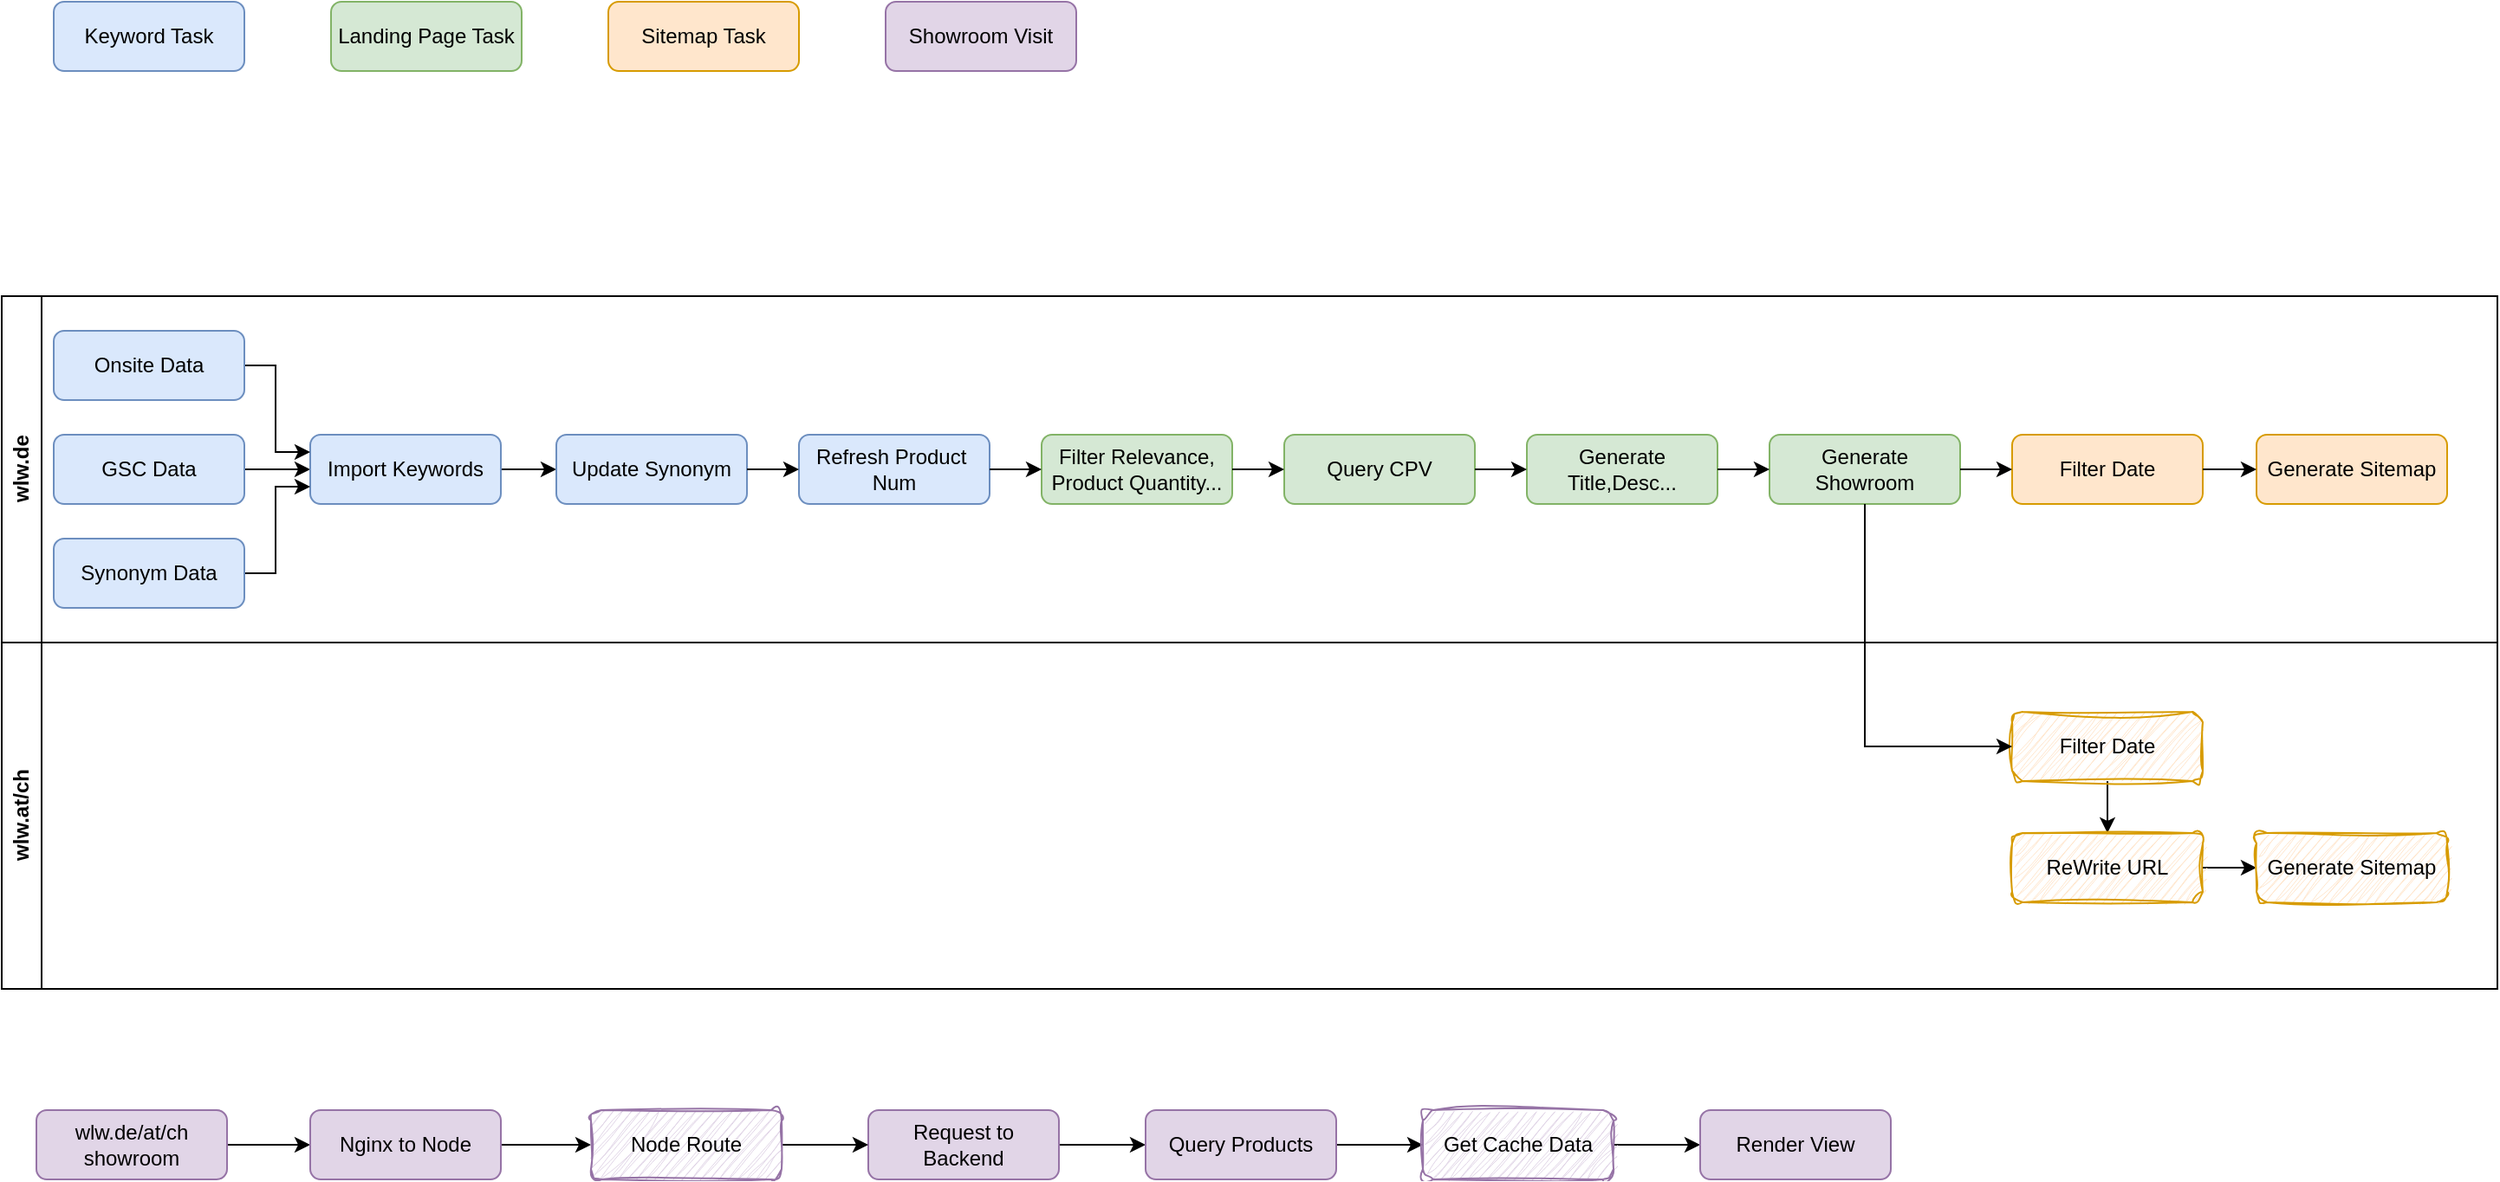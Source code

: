 <mxfile version="24.6.5" type="github">
  <diagram name="第 1 页" id="jG19IUmVy9Ibwl2JppEb">
    <mxGraphModel dx="2261" dy="1831" grid="1" gridSize="10" guides="1" tooltips="1" connect="1" arrows="1" fold="1" page="1" pageScale="1" pageWidth="827" pageHeight="1169" math="0" shadow="0">
      <root>
        <mxCell id="0" />
        <mxCell id="1" parent="0" />
        <mxCell id="WMnc36DvNBl2Il8oLrHu-1" style="edgeStyle=orthogonalEdgeStyle;rounded=0;orthogonalLoop=1;jettySize=auto;html=1;exitX=1;exitY=0.5;exitDx=0;exitDy=0;entryX=0;entryY=0.5;entryDx=0;entryDy=0;" parent="1" source="WMnc36DvNBl2Il8oLrHu-2" target="WMnc36DvNBl2Il8oLrHu-4" edge="1">
          <mxGeometry relative="1" as="geometry" />
        </mxCell>
        <mxCell id="WMnc36DvNBl2Il8oLrHu-2" value="GSC Data" style="rounded=1;whiteSpace=wrap;html=1;fillColor=#dae8fc;strokeColor=#6c8ebf;" parent="1" vertex="1">
          <mxGeometry x="-30" y="130" width="110" height="40" as="geometry" />
        </mxCell>
        <mxCell id="WMnc36DvNBl2Il8oLrHu-3" style="edgeStyle=orthogonalEdgeStyle;rounded=0;orthogonalLoop=1;jettySize=auto;html=1;exitX=1;exitY=0.5;exitDx=0;exitDy=0;entryX=0;entryY=0.5;entryDx=0;entryDy=0;" parent="1" source="WMnc36DvNBl2Il8oLrHu-4" target="WMnc36DvNBl2Il8oLrHu-6" edge="1">
          <mxGeometry relative="1" as="geometry" />
        </mxCell>
        <mxCell id="WMnc36DvNBl2Il8oLrHu-4" value="Import Keywords" style="rounded=1;whiteSpace=wrap;html=1;fillColor=#dae8fc;strokeColor=#6c8ebf;" parent="1" vertex="1">
          <mxGeometry x="118" y="130" width="110" height="40" as="geometry" />
        </mxCell>
        <mxCell id="WMnc36DvNBl2Il8oLrHu-30" value="Keyword Task" style="rounded=1;whiteSpace=wrap;html=1;fillColor=#dae8fc;strokeColor=#6c8ebf;" parent="1" vertex="1">
          <mxGeometry x="-30" y="-120" width="110" height="40" as="geometry" />
        </mxCell>
        <mxCell id="WMnc36DvNBl2Il8oLrHu-31" value="Landing Page Task" style="rounded=1;whiteSpace=wrap;html=1;fillColor=#d5e8d4;strokeColor=#82b366;" parent="1" vertex="1">
          <mxGeometry x="130" y="-120" width="110" height="40" as="geometry" />
        </mxCell>
        <mxCell id="WMnc36DvNBl2Il8oLrHu-32" value="Sitemap Task" style="rounded=1;whiteSpace=wrap;html=1;fillColor=#ffe6cc;strokeColor=#d79b00;" parent="1" vertex="1">
          <mxGeometry x="290" y="-120" width="110" height="40" as="geometry" />
        </mxCell>
        <mxCell id="WMnc36DvNBl2Il8oLrHu-44" style="edgeStyle=orthogonalEdgeStyle;rounded=0;orthogonalLoop=1;jettySize=auto;html=1;exitX=1;exitY=0.5;exitDx=0;exitDy=0;entryX=0;entryY=0.25;entryDx=0;entryDy=0;" parent="1" source="WMnc36DvNBl2Il8oLrHu-42" target="WMnc36DvNBl2Il8oLrHu-4" edge="1">
          <mxGeometry relative="1" as="geometry">
            <Array as="points">
              <mxPoint x="98" y="90" />
              <mxPoint x="98" y="140" />
            </Array>
          </mxGeometry>
        </mxCell>
        <mxCell id="WMnc36DvNBl2Il8oLrHu-42" value="Onsite Data" style="rounded=1;whiteSpace=wrap;html=1;fillColor=#dae8fc;strokeColor=#6c8ebf;" parent="1" vertex="1">
          <mxGeometry x="-30" y="70" width="110" height="40" as="geometry" />
        </mxCell>
        <mxCell id="WMnc36DvNBl2Il8oLrHu-45" style="edgeStyle=orthogonalEdgeStyle;rounded=0;orthogonalLoop=1;jettySize=auto;html=1;exitX=1;exitY=0.5;exitDx=0;exitDy=0;entryX=0;entryY=0.75;entryDx=0;entryDy=0;" parent="1" source="WMnc36DvNBl2Il8oLrHu-43" target="WMnc36DvNBl2Il8oLrHu-4" edge="1">
          <mxGeometry relative="1" as="geometry">
            <Array as="points">
              <mxPoint x="98" y="210" />
              <mxPoint x="98" y="160" />
            </Array>
          </mxGeometry>
        </mxCell>
        <mxCell id="WMnc36DvNBl2Il8oLrHu-43" value="Synonym Data" style="rounded=1;whiteSpace=wrap;html=1;fillColor=#dae8fc;strokeColor=#6c8ebf;" parent="1" vertex="1">
          <mxGeometry x="-30" y="190" width="110" height="40" as="geometry" />
        </mxCell>
        <mxCell id="WMnc36DvNBl2Il8oLrHu-53" value="wlw.de" style="swimlane;horizontal=0;whiteSpace=wrap;html=1;" parent="1" vertex="1">
          <mxGeometry x="-60" y="50" width="1440" height="200" as="geometry" />
        </mxCell>
        <mxCell id="WMnc36DvNBl2Il8oLrHu-54" value="wlw.at/ch" style="swimlane;horizontal=0;whiteSpace=wrap;html=1;" parent="WMnc36DvNBl2Il8oLrHu-53" vertex="1">
          <mxGeometry y="200" width="1440" height="200" as="geometry" />
        </mxCell>
        <mxCell id="WMnc36DvNBl2Il8oLrHu-59" style="edgeStyle=orthogonalEdgeStyle;rounded=0;orthogonalLoop=1;jettySize=auto;html=1;exitX=0.5;exitY=1;exitDx=0;exitDy=0;entryX=0.5;entryY=0;entryDx=0;entryDy=0;" parent="WMnc36DvNBl2Il8oLrHu-54" source="WMnc36DvNBl2Il8oLrHu-55" target="WMnc36DvNBl2Il8oLrHu-56" edge="1">
          <mxGeometry relative="1" as="geometry" />
        </mxCell>
        <mxCell id="WMnc36DvNBl2Il8oLrHu-55" value="Filter Date" style="rounded=1;whiteSpace=wrap;html=1;fillColor=#ffe6cc;strokeColor=#d79b00;sketch=1;curveFitting=1;jiggle=2;" parent="WMnc36DvNBl2Il8oLrHu-54" vertex="1">
          <mxGeometry x="1160" y="40" width="110" height="40" as="geometry" />
        </mxCell>
        <mxCell id="WMnc36DvNBl2Il8oLrHu-60" style="edgeStyle=orthogonalEdgeStyle;rounded=0;orthogonalLoop=1;jettySize=auto;html=1;exitX=1;exitY=0.5;exitDx=0;exitDy=0;entryX=0;entryY=0.5;entryDx=0;entryDy=0;" parent="WMnc36DvNBl2Il8oLrHu-54" source="WMnc36DvNBl2Il8oLrHu-56" target="WMnc36DvNBl2Il8oLrHu-57" edge="1">
          <mxGeometry relative="1" as="geometry" />
        </mxCell>
        <mxCell id="WMnc36DvNBl2Il8oLrHu-56" value="ReWrite URL" style="rounded=1;whiteSpace=wrap;html=1;fillColor=#ffe6cc;strokeColor=#d79b00;sketch=1;curveFitting=1;jiggle=2;" parent="WMnc36DvNBl2Il8oLrHu-54" vertex="1">
          <mxGeometry x="1160" y="110" width="110" height="40" as="geometry" />
        </mxCell>
        <mxCell id="WMnc36DvNBl2Il8oLrHu-57" value="Generate Sitemap" style="rounded=1;whiteSpace=wrap;html=1;fillColor=#ffe6cc;strokeColor=#d79b00;sketch=1;curveFitting=1;jiggle=2;" parent="WMnc36DvNBl2Il8oLrHu-54" vertex="1">
          <mxGeometry x="1301" y="110" width="110" height="40" as="geometry" />
        </mxCell>
        <mxCell id="WMnc36DvNBl2Il8oLrHu-6" value="Update Synonym" style="rounded=1;whiteSpace=wrap;html=1;fillColor=#dae8fc;strokeColor=#6c8ebf;" parent="WMnc36DvNBl2Il8oLrHu-53" vertex="1">
          <mxGeometry x="320" y="80" width="110" height="40" as="geometry" />
        </mxCell>
        <mxCell id="WMnc36DvNBl2Il8oLrHu-41" value="Refresh Product&amp;nbsp; Num" style="rounded=1;whiteSpace=wrap;html=1;fillColor=#dae8fc;strokeColor=#6c8ebf;" parent="WMnc36DvNBl2Il8oLrHu-53" vertex="1">
          <mxGeometry x="460" y="80" width="110" height="40" as="geometry" />
        </mxCell>
        <mxCell id="WMnc36DvNBl2Il8oLrHu-5" style="edgeStyle=orthogonalEdgeStyle;rounded=0;orthogonalLoop=1;jettySize=auto;html=1;exitX=1;exitY=0.5;exitDx=0;exitDy=0;entryX=0;entryY=0.5;entryDx=0;entryDy=0;" parent="WMnc36DvNBl2Il8oLrHu-53" source="WMnc36DvNBl2Il8oLrHu-6" target="WMnc36DvNBl2Il8oLrHu-41" edge="1">
          <mxGeometry relative="1" as="geometry" />
        </mxCell>
        <mxCell id="WMnc36DvNBl2Il8oLrHu-8" value="Filter Relevance, Product Quantity..." style="rounded=1;whiteSpace=wrap;html=1;fillColor=#d5e8d4;strokeColor=#82b366;" parent="WMnc36DvNBl2Il8oLrHu-53" vertex="1">
          <mxGeometry x="600" y="80" width="110" height="40" as="geometry" />
        </mxCell>
        <mxCell id="WMnc36DvNBl2Il8oLrHu-50" style="edgeStyle=orthogonalEdgeStyle;rounded=0;orthogonalLoop=1;jettySize=auto;html=1;exitX=1;exitY=0.5;exitDx=0;exitDy=0;entryX=0;entryY=0.5;entryDx=0;entryDy=0;" parent="WMnc36DvNBl2Il8oLrHu-53" source="WMnc36DvNBl2Il8oLrHu-41" target="WMnc36DvNBl2Il8oLrHu-8" edge="1">
          <mxGeometry relative="1" as="geometry" />
        </mxCell>
        <mxCell id="WMnc36DvNBl2Il8oLrHu-14" value="Query CPV" style="rounded=1;whiteSpace=wrap;html=1;fillColor=#d5e8d4;strokeColor=#82b366;" parent="WMnc36DvNBl2Il8oLrHu-53" vertex="1">
          <mxGeometry x="740" y="80" width="110" height="40" as="geometry" />
        </mxCell>
        <mxCell id="WMnc36DvNBl2Il8oLrHu-47" style="edgeStyle=orthogonalEdgeStyle;rounded=0;orthogonalLoop=1;jettySize=auto;html=1;exitX=1;exitY=0.5;exitDx=0;exitDy=0;" parent="WMnc36DvNBl2Il8oLrHu-53" source="WMnc36DvNBl2Il8oLrHu-8" target="WMnc36DvNBl2Il8oLrHu-14" edge="1">
          <mxGeometry relative="1" as="geometry" />
        </mxCell>
        <mxCell id="WMnc36DvNBl2Il8oLrHu-18" value="Generate Title,Desc..." style="rounded=1;whiteSpace=wrap;html=1;fillColor=#d5e8d4;strokeColor=#82b366;" parent="WMnc36DvNBl2Il8oLrHu-53" vertex="1">
          <mxGeometry x="880" y="80" width="110" height="40" as="geometry" />
        </mxCell>
        <mxCell id="WMnc36DvNBl2Il8oLrHu-48" style="edgeStyle=orthogonalEdgeStyle;rounded=0;orthogonalLoop=1;jettySize=auto;html=1;exitX=1;exitY=0.5;exitDx=0;exitDy=0;entryX=0;entryY=0.5;entryDx=0;entryDy=0;" parent="WMnc36DvNBl2Il8oLrHu-53" source="WMnc36DvNBl2Il8oLrHu-14" target="WMnc36DvNBl2Il8oLrHu-18" edge="1">
          <mxGeometry relative="1" as="geometry" />
        </mxCell>
        <mxCell id="WMnc36DvNBl2Il8oLrHu-46" value="Generate Showroom" style="rounded=1;whiteSpace=wrap;html=1;fillColor=#d5e8d4;strokeColor=#82b366;" parent="WMnc36DvNBl2Il8oLrHu-53" vertex="1">
          <mxGeometry x="1020" y="80" width="110" height="40" as="geometry" />
        </mxCell>
        <mxCell id="WMnc36DvNBl2Il8oLrHu-49" style="edgeStyle=orthogonalEdgeStyle;rounded=0;orthogonalLoop=1;jettySize=auto;html=1;exitX=1;exitY=0.5;exitDx=0;exitDy=0;entryX=0;entryY=0.5;entryDx=0;entryDy=0;" parent="WMnc36DvNBl2Il8oLrHu-53" source="WMnc36DvNBl2Il8oLrHu-18" target="WMnc36DvNBl2Il8oLrHu-46" edge="1">
          <mxGeometry relative="1" as="geometry" />
        </mxCell>
        <mxCell id="WMnc36DvNBl2Il8oLrHu-58" style="edgeStyle=orthogonalEdgeStyle;rounded=0;orthogonalLoop=1;jettySize=auto;html=1;exitX=0.5;exitY=1;exitDx=0;exitDy=0;entryX=0;entryY=0.5;entryDx=0;entryDy=0;" parent="WMnc36DvNBl2Il8oLrHu-53" source="WMnc36DvNBl2Il8oLrHu-46" target="WMnc36DvNBl2Il8oLrHu-55" edge="1">
          <mxGeometry relative="1" as="geometry" />
        </mxCell>
        <mxCell id="WMnc36DvNBl2Il8oLrHu-35" value="Filter Date" style="rounded=1;whiteSpace=wrap;html=1;fillColor=#ffe6cc;strokeColor=#d79b00;" parent="WMnc36DvNBl2Il8oLrHu-53" vertex="1">
          <mxGeometry x="1160" y="80" width="110" height="40" as="geometry" />
        </mxCell>
        <mxCell id="WMnc36DvNBl2Il8oLrHu-52" style="edgeStyle=orthogonalEdgeStyle;rounded=0;orthogonalLoop=1;jettySize=auto;html=1;exitX=1;exitY=0.5;exitDx=0;exitDy=0;entryX=0;entryY=0.5;entryDx=0;entryDy=0;" parent="WMnc36DvNBl2Il8oLrHu-53" source="WMnc36DvNBl2Il8oLrHu-46" target="WMnc36DvNBl2Il8oLrHu-35" edge="1">
          <mxGeometry relative="1" as="geometry" />
        </mxCell>
        <mxCell id="WMnc36DvNBl2Il8oLrHu-19" value="Generate Sitemap" style="rounded=1;whiteSpace=wrap;html=1;fillColor=#ffe6cc;strokeColor=#d79b00;" parent="WMnc36DvNBl2Il8oLrHu-53" vertex="1">
          <mxGeometry x="1301" y="80" width="110" height="40" as="geometry" />
        </mxCell>
        <mxCell id="WMnc36DvNBl2Il8oLrHu-34" style="edgeStyle=orthogonalEdgeStyle;rounded=0;orthogonalLoop=1;jettySize=auto;html=1;exitX=1;exitY=0.5;exitDx=0;exitDy=0;entryX=0;entryY=0.5;entryDx=0;entryDy=0;" parent="WMnc36DvNBl2Il8oLrHu-53" source="WMnc36DvNBl2Il8oLrHu-35" target="WMnc36DvNBl2Il8oLrHu-19" edge="1">
          <mxGeometry relative="1" as="geometry" />
        </mxCell>
        <mxCell id="H31D4ZT0_xwHnJt9jW7h-8" style="edgeStyle=orthogonalEdgeStyle;rounded=0;orthogonalLoop=1;jettySize=auto;html=1;exitX=1;exitY=0.5;exitDx=0;exitDy=0;" edge="1" parent="1" source="H31D4ZT0_xwHnJt9jW7h-1" target="H31D4ZT0_xwHnJt9jW7h-2">
          <mxGeometry relative="1" as="geometry" />
        </mxCell>
        <mxCell id="H31D4ZT0_xwHnJt9jW7h-1" value="wlw.de/at/ch showroom" style="rounded=1;whiteSpace=wrap;html=1;fillColor=#e1d5e7;strokeColor=#9673a6;" vertex="1" parent="1">
          <mxGeometry x="-40" y="520" width="110" height="40" as="geometry" />
        </mxCell>
        <mxCell id="H31D4ZT0_xwHnJt9jW7h-14" style="edgeStyle=orthogonalEdgeStyle;rounded=0;orthogonalLoop=1;jettySize=auto;html=1;exitX=1;exitY=0.5;exitDx=0;exitDy=0;entryX=0;entryY=0.5;entryDx=0;entryDy=0;" edge="1" parent="1" source="H31D4ZT0_xwHnJt9jW7h-2" target="H31D4ZT0_xwHnJt9jW7h-13">
          <mxGeometry relative="1" as="geometry" />
        </mxCell>
        <mxCell id="H31D4ZT0_xwHnJt9jW7h-2" value="Nginx to Node" style="rounded=1;whiteSpace=wrap;html=1;fillColor=#e1d5e7;strokeColor=#9673a6;" vertex="1" parent="1">
          <mxGeometry x="118" y="520" width="110" height="40" as="geometry" />
        </mxCell>
        <mxCell id="H31D4ZT0_xwHnJt9jW7h-3" value="Showroom Visit" style="rounded=1;whiteSpace=wrap;html=1;fillColor=#e1d5e7;strokeColor=#9673a6;" vertex="1" parent="1">
          <mxGeometry x="450" y="-120" width="110" height="40" as="geometry" />
        </mxCell>
        <mxCell id="H31D4ZT0_xwHnJt9jW7h-10" style="edgeStyle=orthogonalEdgeStyle;rounded=0;orthogonalLoop=1;jettySize=auto;html=1;exitX=1;exitY=0.5;exitDx=0;exitDy=0;entryX=0;entryY=0.5;entryDx=0;entryDy=0;" edge="1" parent="1" source="H31D4ZT0_xwHnJt9jW7h-4" target="H31D4ZT0_xwHnJt9jW7h-5">
          <mxGeometry relative="1" as="geometry" />
        </mxCell>
        <mxCell id="H31D4ZT0_xwHnJt9jW7h-4" value="Request to Backend" style="rounded=1;whiteSpace=wrap;html=1;fillColor=#e1d5e7;strokeColor=#9673a6;" vertex="1" parent="1">
          <mxGeometry x="440" y="520" width="110" height="40" as="geometry" />
        </mxCell>
        <mxCell id="H31D4ZT0_xwHnJt9jW7h-11" style="edgeStyle=orthogonalEdgeStyle;rounded=0;orthogonalLoop=1;jettySize=auto;html=1;exitX=1;exitY=0.5;exitDx=0;exitDy=0;entryX=0;entryY=0.5;entryDx=0;entryDy=0;" edge="1" parent="1" source="H31D4ZT0_xwHnJt9jW7h-5" target="H31D4ZT0_xwHnJt9jW7h-6">
          <mxGeometry relative="1" as="geometry" />
        </mxCell>
        <mxCell id="H31D4ZT0_xwHnJt9jW7h-5" value="Query Products" style="rounded=1;whiteSpace=wrap;html=1;fillColor=#e1d5e7;strokeColor=#9673a6;" vertex="1" parent="1">
          <mxGeometry x="600" y="520" width="110" height="40" as="geometry" />
        </mxCell>
        <mxCell id="H31D4ZT0_xwHnJt9jW7h-12" style="edgeStyle=orthogonalEdgeStyle;rounded=0;orthogonalLoop=1;jettySize=auto;html=1;exitX=1;exitY=0.5;exitDx=0;exitDy=0;entryX=0;entryY=0.5;entryDx=0;entryDy=0;" edge="1" parent="1" source="H31D4ZT0_xwHnJt9jW7h-6" target="H31D4ZT0_xwHnJt9jW7h-7">
          <mxGeometry relative="1" as="geometry" />
        </mxCell>
        <mxCell id="H31D4ZT0_xwHnJt9jW7h-6" value="Get Cache Data" style="rounded=1;whiteSpace=wrap;html=1;fillColor=#e1d5e7;strokeColor=#9673a6;sketch=1;curveFitting=1;jiggle=2;" vertex="1" parent="1">
          <mxGeometry x="760" y="520" width="110" height="40" as="geometry" />
        </mxCell>
        <mxCell id="H31D4ZT0_xwHnJt9jW7h-7" value="Render View" style="rounded=1;whiteSpace=wrap;html=1;fillColor=#e1d5e7;strokeColor=#9673a6;" vertex="1" parent="1">
          <mxGeometry x="920" y="520" width="110" height="40" as="geometry" />
        </mxCell>
        <mxCell id="H31D4ZT0_xwHnJt9jW7h-15" style="edgeStyle=orthogonalEdgeStyle;rounded=0;orthogonalLoop=1;jettySize=auto;html=1;exitX=1;exitY=0.5;exitDx=0;exitDy=0;entryX=0;entryY=0.5;entryDx=0;entryDy=0;" edge="1" parent="1" source="H31D4ZT0_xwHnJt9jW7h-13" target="H31D4ZT0_xwHnJt9jW7h-4">
          <mxGeometry relative="1" as="geometry" />
        </mxCell>
        <mxCell id="H31D4ZT0_xwHnJt9jW7h-13" value="Node Route" style="rounded=1;whiteSpace=wrap;html=1;fillColor=#e1d5e7;strokeColor=#9673a6;sketch=1;curveFitting=1;jiggle=2;" vertex="1" parent="1">
          <mxGeometry x="280" y="520" width="110" height="40" as="geometry" />
        </mxCell>
      </root>
    </mxGraphModel>
  </diagram>
</mxfile>
